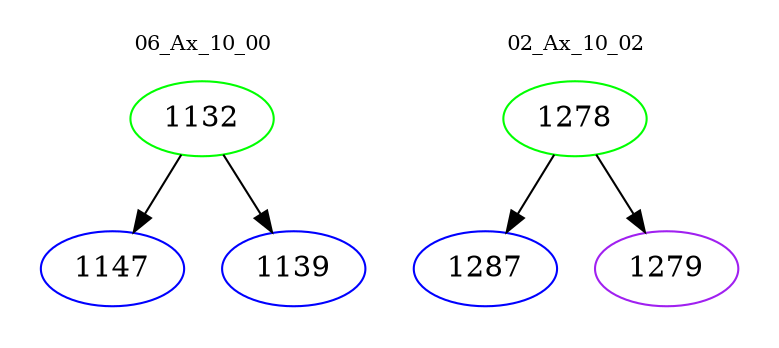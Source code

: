 digraph{
subgraph cluster_0 {
color = white
label = "06_Ax_10_00";
fontsize=10;
T0_1132 [label="1132", color="green"]
T0_1132 -> T0_1147 [color="black"]
T0_1147 [label="1147", color="blue"]
T0_1132 -> T0_1139 [color="black"]
T0_1139 [label="1139", color="blue"]
}
subgraph cluster_1 {
color = white
label = "02_Ax_10_02";
fontsize=10;
T1_1278 [label="1278", color="green"]
T1_1278 -> T1_1287 [color="black"]
T1_1287 [label="1287", color="blue"]
T1_1278 -> T1_1279 [color="black"]
T1_1279 [label="1279", color="purple"]
}
}

